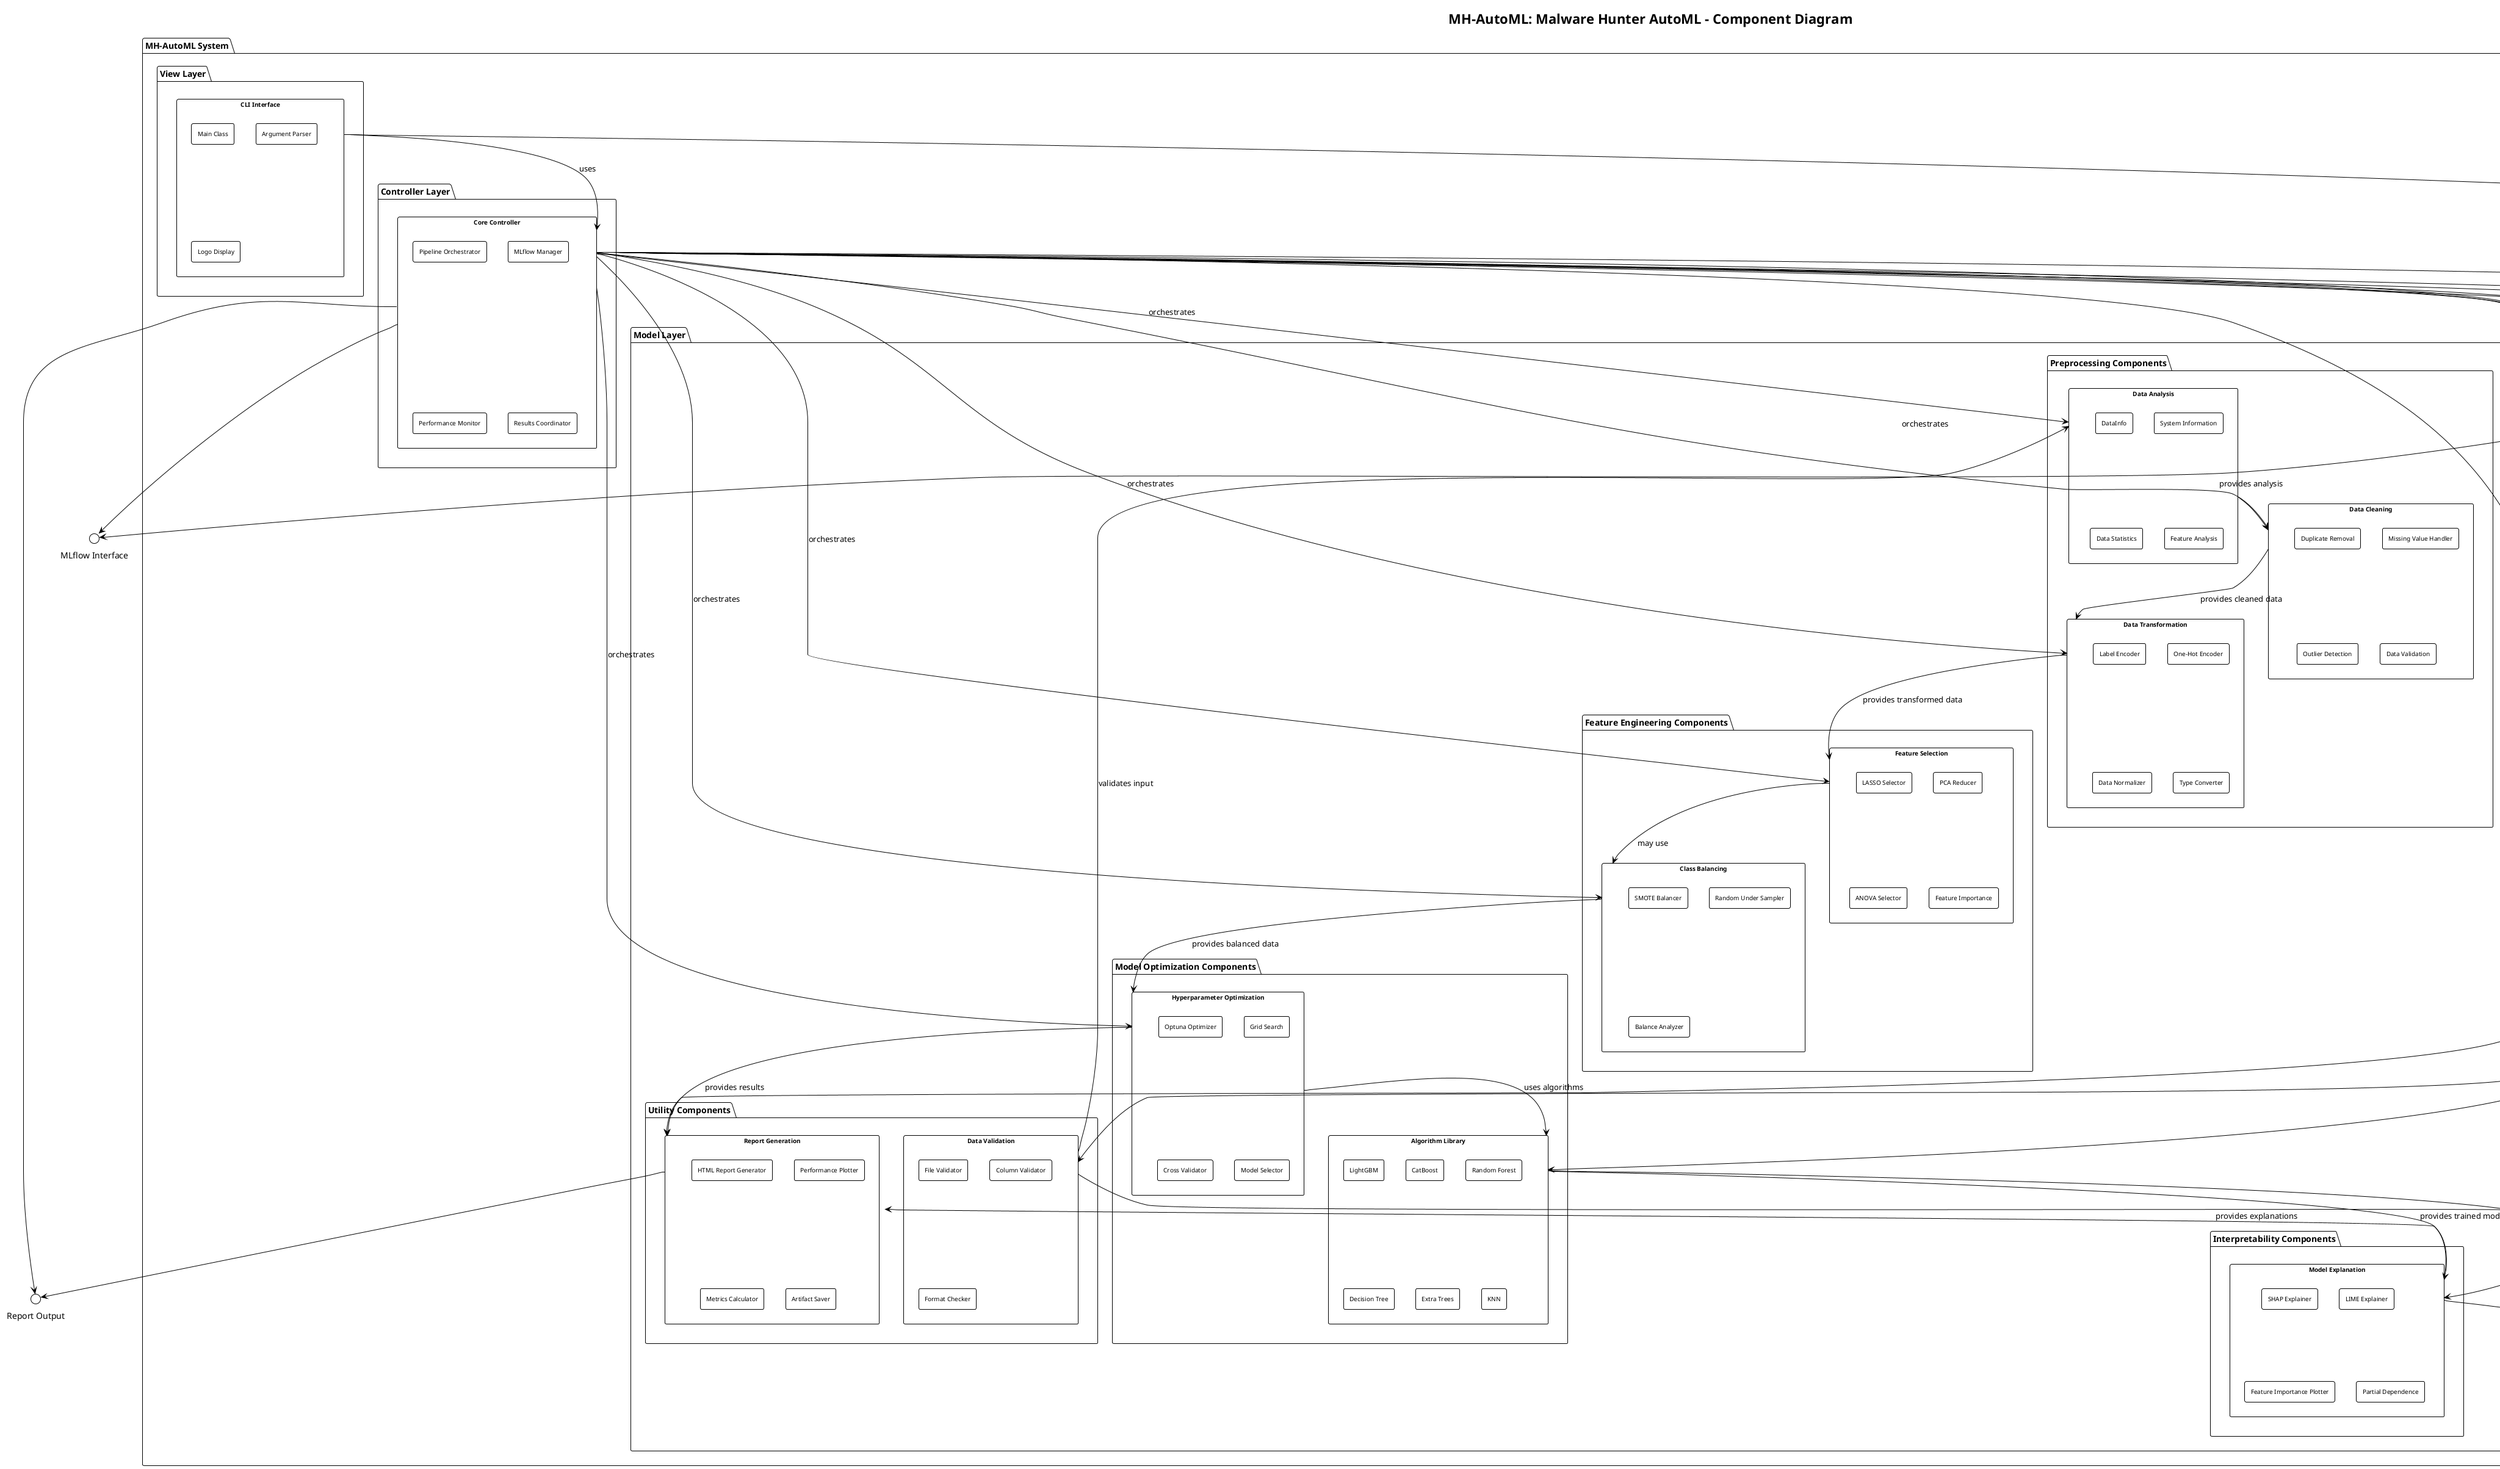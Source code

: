 @startuml MH-AutoML Component Diagram

!theme plain
skinparam componentStyle rectangle
skinparam componentFontSize 10
skinparam componentFontName Arial

title MH-AutoML: Malware Hunter AutoML - Component Diagram

package "MH-AutoML System" {
    
    ' ========================================
    ' VIEW LAYER
    ' ========================================
    package "View Layer" {
        component "CLI Interface" as CLI {
            [Main Class]
            [Argument Parser]
            [Logo Display]
        }
    }
    
    ' ========================================
    ' CONTROLLER LAYER
    ' ========================================
    package "Controller Layer" {
        component "Core Controller" as Core {
            [Pipeline Orchestrator]
            [MLflow Manager]
            [Performance Monitor]
            [Results Coordinator]
        }
    }
    
    ' ========================================
    ' MODEL LAYER
    ' ========================================
    package "Model Layer" {
        
        package "Preprocessing Components" {
            component "Data Analysis" as DataAnalysis {
                [DataInfo]
                [System Information]
                [Data Statistics]
                [Feature Analysis]
            }
            
            component "Data Cleaning" as DataCleaning {
                [Duplicate Removal]
                [Missing Value Handler]
                [Outlier Detection]
                [Data Validation]
            }
            
            component "Data Transformation" as DataTransformation {
                [Label Encoder]
                [One-Hot Encoder]
                [Data Normalizer]
                [Type Converter]
            }
        }
        
        package "Feature Engineering Components" {
            component "Feature Selection" as FeatureSelection {
                [LASSO Selector]
                [PCA Reducer]
                [ANOVA Selector]
                [Feature Importance]
            }
            
            component "Class Balancing" as ClassBalancing {
                [SMOTE Balancer]
                [Random Under Sampler]
                [Balance Analyzer]
            }
        }
        
        package "Model Optimization Components" {
            component "Hyperparameter Optimization" as HyperOpt {
                [Optuna Optimizer]
                [Grid Search]
                [Cross Validator]
                [Model Selector]
            }
            
            component "Algorithm Library" as AlgoLib {
                [LightGBM]
                [CatBoost]
                [Random Forest]
                [Decision Tree]
                [Extra Trees]
                [KNN]
            }
        }
        
        package "Interpretability Components" {
            component "Model Explanation" as ModelExplanation {
                [SHAP Explainer]
                [LIME Explainer]
                [Feature Importance Plotter]
                [Partial Dependence]
            }
        }
        
        package "Utility Components" {
            component "Data Validation" as DataValidation {
                [File Validator]
                [Column Validator]
                [Format Checker]
            }
            
            component "Report Generation" as ReportGen {
                [HTML Report Generator]
                [Performance Plotter]
                [Metrics Calculator]
                [Artifact Saver]
            }
        }
    }
    
    ' ========================================
    ' EXTERNAL SYSTEMS
    ' ========================================
    package "External Systems" {
        component "MLflow" as MLflow {
            [Experiment Tracker]
            [Model Registry]
            [Artifact Store]
            [Web UI]
        }
        
        component "File System" as FileSystem {
            [Dataset Storage]
            [Results Storage]
            [Model Storage]
        }
        
        component "Web Browser" as Browser {
            [MLflow UI]
            [Report Viewer]
        }
    }
}

' ========================================
' RELATIONSHIPS
' ========================================

' View -> Controller
CLI --> Core : uses

' Controller -> Model Components
Core --> DataAnalysis : orchestrates
Core --> DataCleaning : orchestrates
Core --> DataTransformation : orchestrates
Core --> FeatureSelection : orchestrates
Core --> ClassBalancing : orchestrates
Core --> HyperOpt : orchestrates
Core --> AlgoLib : uses
Core --> ModelExplanation : orchestrates
Core --> DataValidation : uses
Core --> ReportGen : uses

' Internal Model Relationships
DataAnalysis --> DataCleaning : provides analysis
DataCleaning --> DataTransformation : provides cleaned data
DataTransformation --> FeatureSelection : provides transformed data
FeatureSelection --> ClassBalancing : may use
ClassBalancing --> HyperOpt : provides balanced data
HyperOpt --> AlgoLib : uses algorithms
AlgoLib --> ModelExplanation : provides trained model

' External System Relationships
Core --> MLflow : logs experiments
Core --> FileSystem : reads/writes files
Core --> Browser : opens UI

' Data Flow
DataValidation --> DataAnalysis : validates input
ModelExplanation --> ReportGen : provides explanations
HyperOpt --> ReportGen : provides results

' ========================================
' INTERFACES
' ========================================
interface "Dataset Input" as DatasetInterface
interface "Model Output" as ModelInterface
interface "Report Output" as ReportInterface
interface "MLflow Interface" as MLflowInterface

CLI --> DatasetInterface
Core --> DatasetInterface
DataValidation --> DatasetInterface

AlgoLib --> ModelInterface
ModelExplanation --> ModelInterface
Core --> ModelInterface

ReportGen --> ReportInterface
Core --> ReportInterface

Core --> MLflowInterface
MLflow --> MLflowInterface

@enduml 
